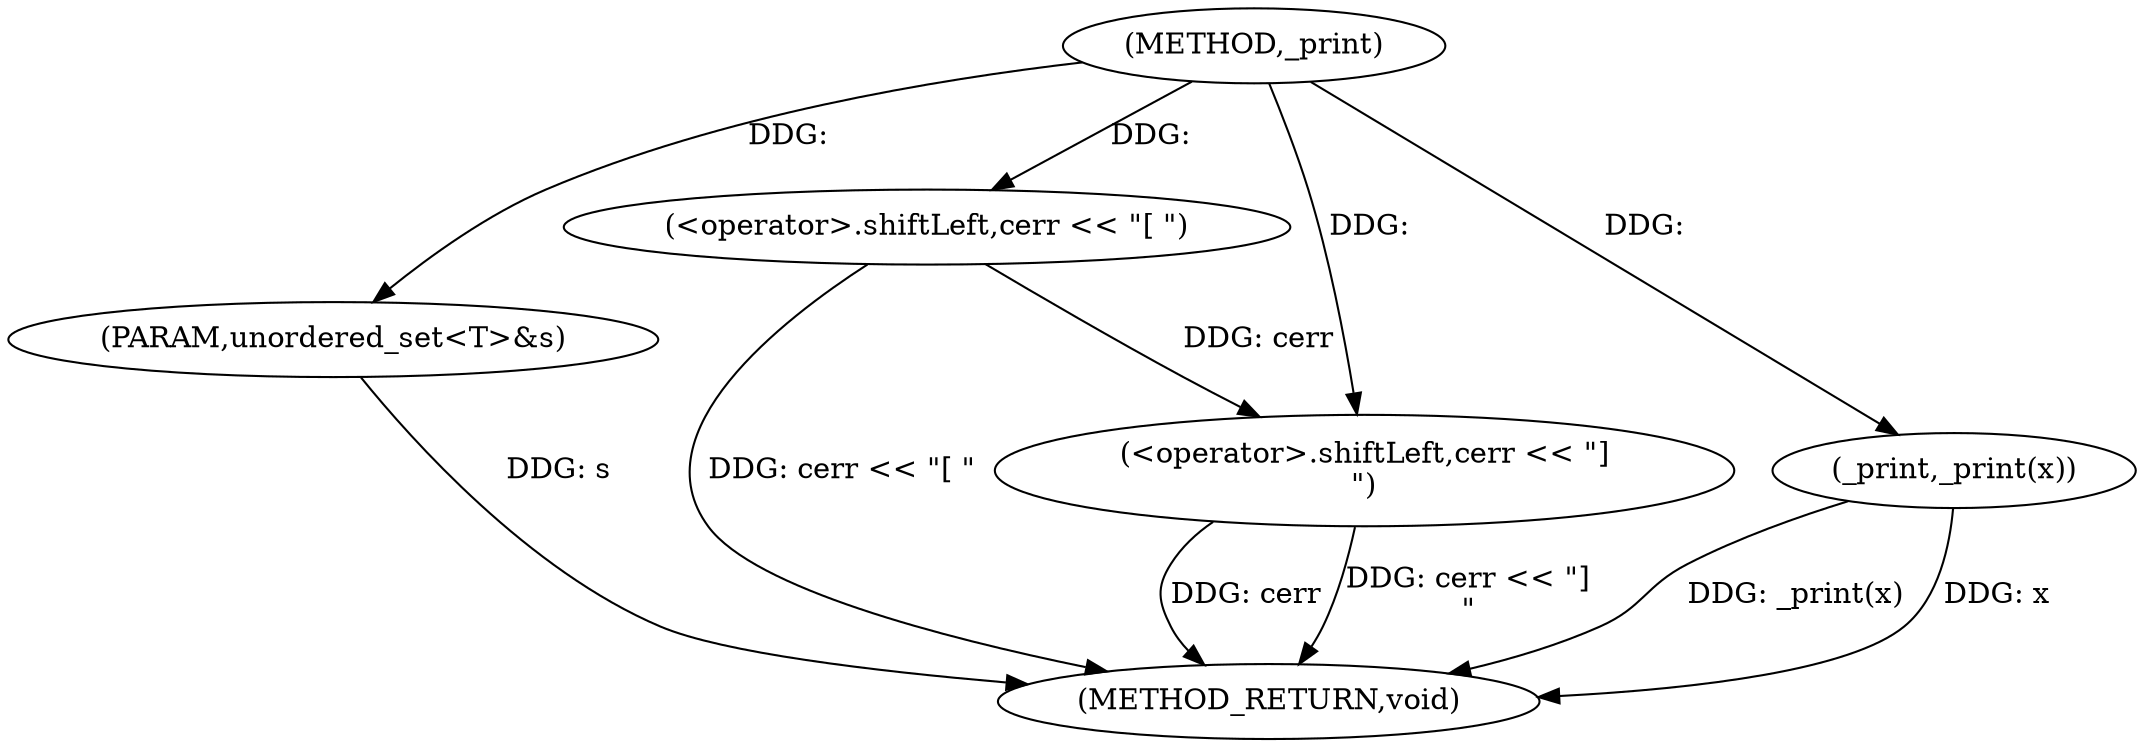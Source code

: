 digraph "_print" {  
"1001083" [label = "(METHOD,_print)" ]
"1001095" [label = "(METHOD_RETURN,void)" ]
"1001084" [label = "(PARAM,unordered_set<T>&s)" ]
"1001086" [label = "(<operator>.shiftLeft,cerr << \"[ \")" ]
"1001090" [label = "(_print,_print(x))" ]
"1001092" [label = "(<operator>.shiftLeft,cerr << \"]\n\")" ]
  "1001084" -> "1001095"  [ label = "DDG: s"] 
  "1001086" -> "1001095"  [ label = "DDG: cerr << \"[ \""] 
  "1001090" -> "1001095"  [ label = "DDG: _print(x)"] 
  "1001092" -> "1001095"  [ label = "DDG: cerr"] 
  "1001092" -> "1001095"  [ label = "DDG: cerr << \"]\n\""] 
  "1001090" -> "1001095"  [ label = "DDG: x"] 
  "1001083" -> "1001084"  [ label = "DDG: "] 
  "1001083" -> "1001086"  [ label = "DDG: "] 
  "1001083" -> "1001090"  [ label = "DDG: "] 
  "1001086" -> "1001092"  [ label = "DDG: cerr"] 
  "1001083" -> "1001092"  [ label = "DDG: "] 
}
